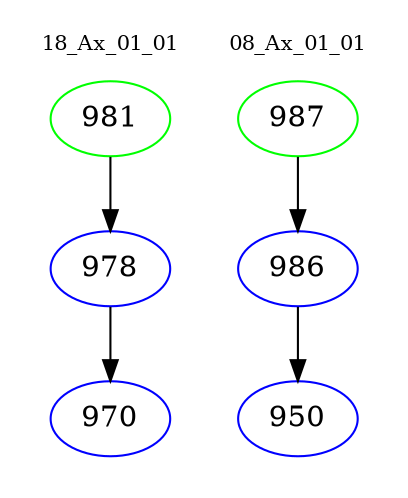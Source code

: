 digraph{
subgraph cluster_0 {
color = white
label = "18_Ax_01_01";
fontsize=10;
T0_981 [label="981", color="green"]
T0_981 -> T0_978 [color="black"]
T0_978 [label="978", color="blue"]
T0_978 -> T0_970 [color="black"]
T0_970 [label="970", color="blue"]
}
subgraph cluster_1 {
color = white
label = "08_Ax_01_01";
fontsize=10;
T1_987 [label="987", color="green"]
T1_987 -> T1_986 [color="black"]
T1_986 [label="986", color="blue"]
T1_986 -> T1_950 [color="black"]
T1_950 [label="950", color="blue"]
}
}
